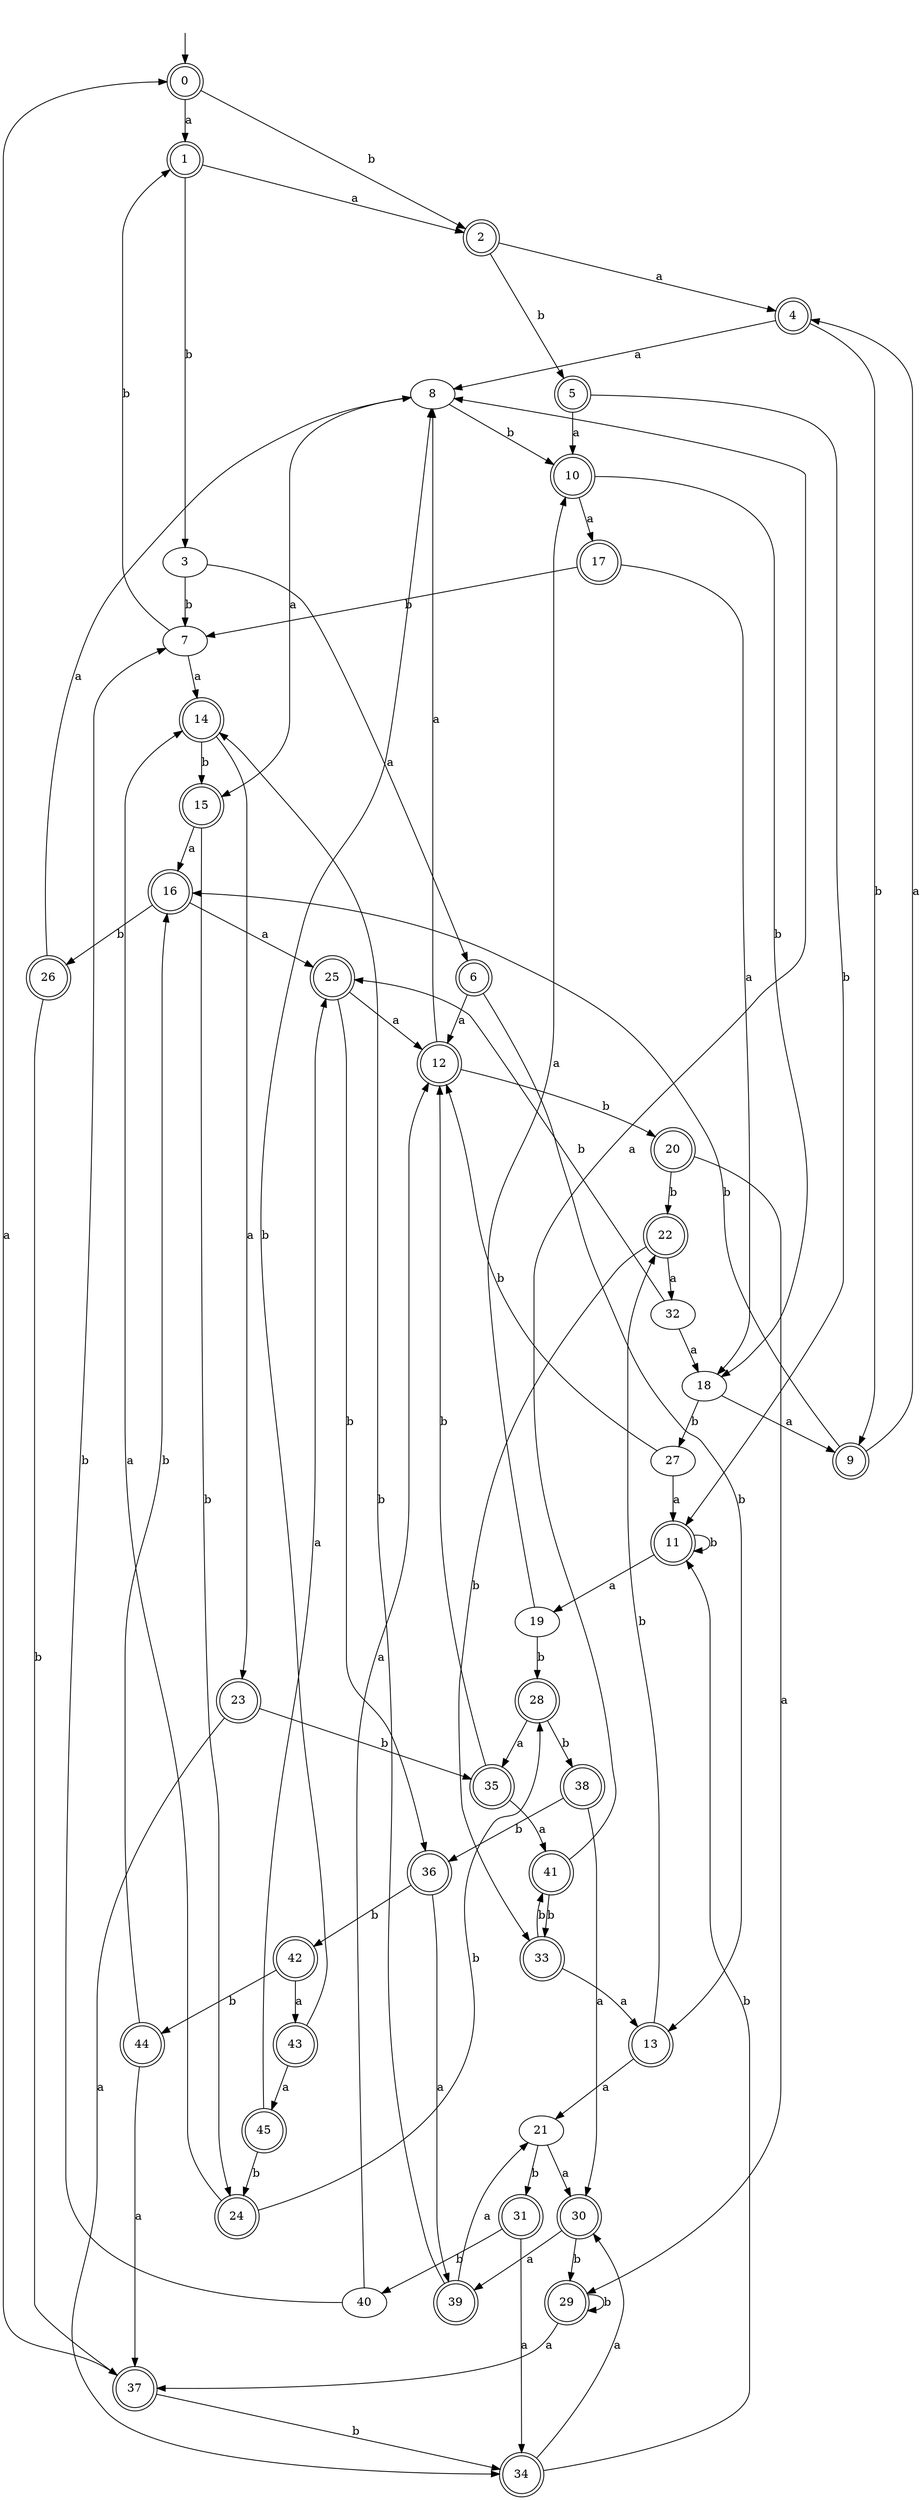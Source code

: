 digraph RandomDFA {
  __start0 [label="", shape=none];
  __start0 -> 0 [label=""];
  0 [shape=circle] [shape=doublecircle]
  0 -> 1 [label="a"]
  0 -> 2 [label="b"]
  1 [shape=doublecircle]
  1 -> 2 [label="a"]
  1 -> 3 [label="b"]
  2 [shape=doublecircle]
  2 -> 4 [label="a"]
  2 -> 5 [label="b"]
  3
  3 -> 6 [label="a"]
  3 -> 7 [label="b"]
  4 [shape=doublecircle]
  4 -> 8 [label="a"]
  4 -> 9 [label="b"]
  5 [shape=doublecircle]
  5 -> 10 [label="a"]
  5 -> 11 [label="b"]
  6 [shape=doublecircle]
  6 -> 12 [label="a"]
  6 -> 13 [label="b"]
  7
  7 -> 14 [label="a"]
  7 -> 1 [label="b"]
  8
  8 -> 15 [label="a"]
  8 -> 10 [label="b"]
  9 [shape=doublecircle]
  9 -> 4 [label="a"]
  9 -> 16 [label="b"]
  10 [shape=doublecircle]
  10 -> 17 [label="a"]
  10 -> 18 [label="b"]
  11 [shape=doublecircle]
  11 -> 19 [label="a"]
  11 -> 11 [label="b"]
  12 [shape=doublecircle]
  12 -> 8 [label="a"]
  12 -> 20 [label="b"]
  13 [shape=doublecircle]
  13 -> 21 [label="a"]
  13 -> 22 [label="b"]
  14 [shape=doublecircle]
  14 -> 23 [label="a"]
  14 -> 15 [label="b"]
  15 [shape=doublecircle]
  15 -> 16 [label="a"]
  15 -> 24 [label="b"]
  16 [shape=doublecircle]
  16 -> 25 [label="a"]
  16 -> 26 [label="b"]
  17 [shape=doublecircle]
  17 -> 18 [label="a"]
  17 -> 7 [label="b"]
  18
  18 -> 9 [label="a"]
  18 -> 27 [label="b"]
  19
  19 -> 10 [label="a"]
  19 -> 28 [label="b"]
  20 [shape=doublecircle]
  20 -> 29 [label="a"]
  20 -> 22 [label="b"]
  21
  21 -> 30 [label="a"]
  21 -> 31 [label="b"]
  22 [shape=doublecircle]
  22 -> 32 [label="a"]
  22 -> 33 [label="b"]
  23 [shape=doublecircle]
  23 -> 34 [label="a"]
  23 -> 35 [label="b"]
  24 [shape=doublecircle]
  24 -> 14 [label="a"]
  24 -> 28 [label="b"]
  25 [shape=doublecircle]
  25 -> 12 [label="a"]
  25 -> 36 [label="b"]
  26 [shape=doublecircle]
  26 -> 8 [label="a"]
  26 -> 37 [label="b"]
  27
  27 -> 11 [label="a"]
  27 -> 12 [label="b"]
  28 [shape=doublecircle]
  28 -> 35 [label="a"]
  28 -> 38 [label="b"]
  29 [shape=doublecircle]
  29 -> 37 [label="a"]
  29 -> 29 [label="b"]
  30 [shape=doublecircle]
  30 -> 39 [label="a"]
  30 -> 29 [label="b"]
  31 [shape=doublecircle]
  31 -> 34 [label="a"]
  31 -> 40 [label="b"]
  32
  32 -> 18 [label="a"]
  32 -> 25 [label="b"]
  33 [shape=doublecircle]
  33 -> 13 [label="a"]
  33 -> 41 [label="b"]
  34 [shape=doublecircle]
  34 -> 30 [label="a"]
  34 -> 11 [label="b"]
  35 [shape=doublecircle]
  35 -> 41 [label="a"]
  35 -> 12 [label="b"]
  36 [shape=doublecircle]
  36 -> 39 [label="a"]
  36 -> 42 [label="b"]
  37 [shape=doublecircle]
  37 -> 0 [label="a"]
  37 -> 34 [label="b"]
  38 [shape=doublecircle]
  38 -> 30 [label="a"]
  38 -> 36 [label="b"]
  39 [shape=doublecircle]
  39 -> 21 [label="a"]
  39 -> 14 [label="b"]
  40
  40 -> 12 [label="a"]
  40 -> 7 [label="b"]
  41 [shape=doublecircle]
  41 -> 8 [label="a"]
  41 -> 33 [label="b"]
  42 [shape=doublecircle]
  42 -> 43 [label="a"]
  42 -> 44 [label="b"]
  43 [shape=doublecircle]
  43 -> 45 [label="a"]
  43 -> 8 [label="b"]
  44 [shape=doublecircle]
  44 -> 37 [label="a"]
  44 -> 16 [label="b"]
  45 [shape=doublecircle]
  45 -> 25 [label="a"]
  45 -> 24 [label="b"]
}
